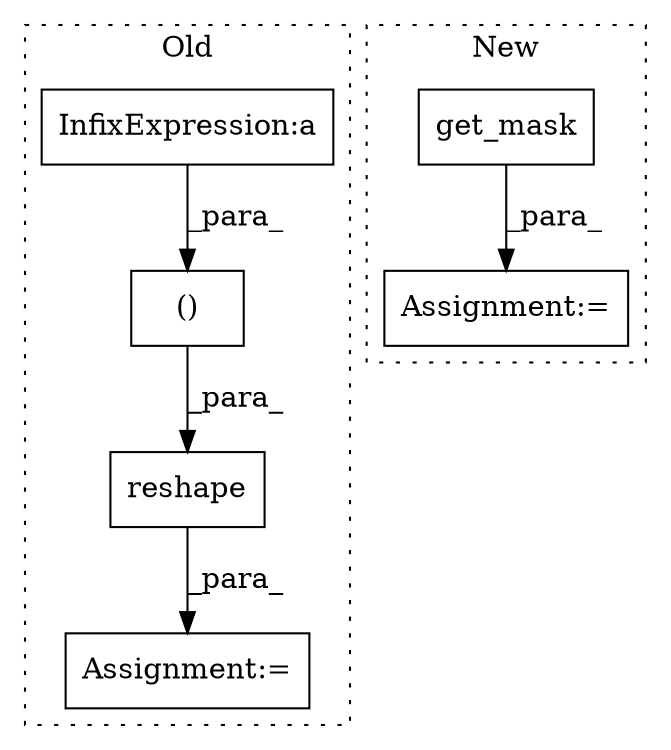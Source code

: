 digraph G {
subgraph cluster0 {
1 [label="reshape" a="32" s="3293,3380" l="8,2" shape="box"];
3 [label="()" a="106" s="3322" l="58" shape="box"];
5 [label="Assignment:=" a="7" s="3281" l="1" shape="box"];
6 [label="InfixExpression:a" a="27" s="3357" l="3" shape="box"];
label = "Old";
style="dotted";
}
subgraph cluster1 {
2 [label="get_mask" a="32" s="4705,4733" l="9,1" shape="box"];
4 [label="Assignment:=" a="7" s="4704" l="1" shape="box"];
label = "New";
style="dotted";
}
1 -> 5 [label="_para_"];
2 -> 4 [label="_para_"];
3 -> 1 [label="_para_"];
6 -> 3 [label="_para_"];
}